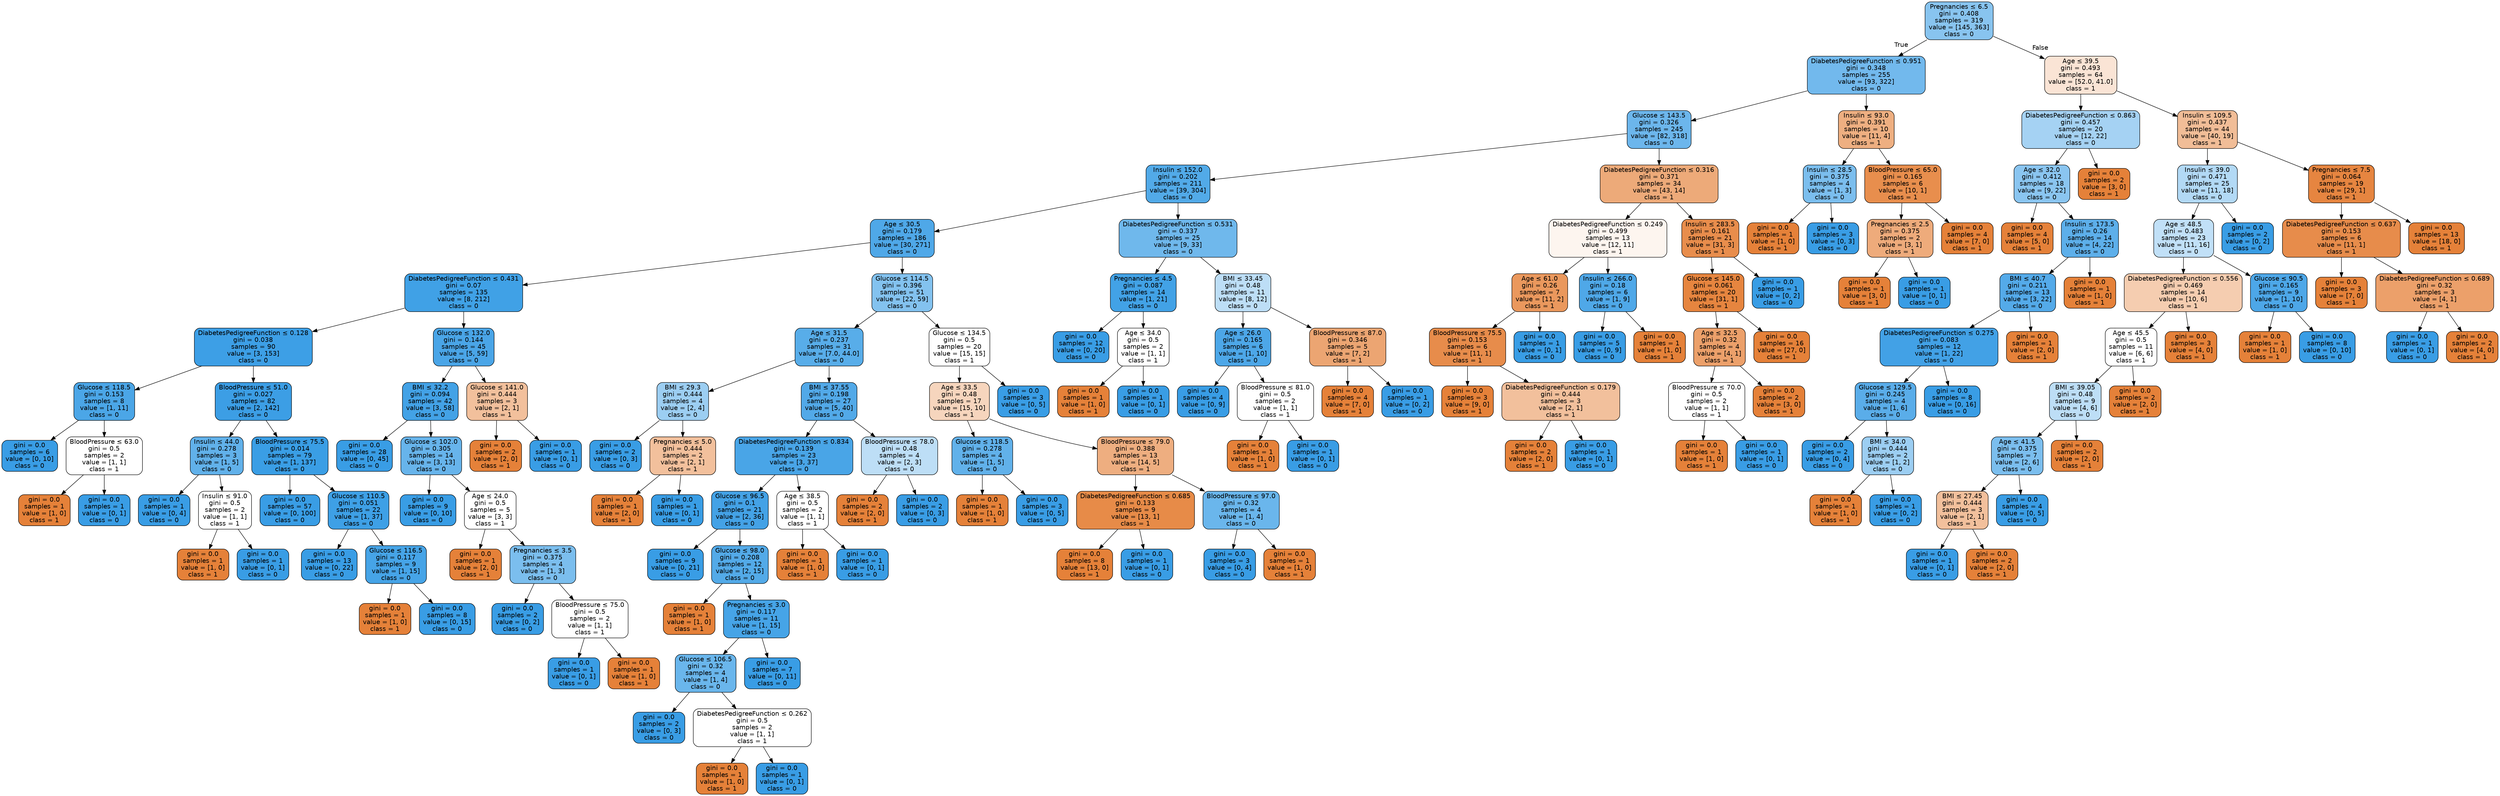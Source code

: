 digraph Tree {
node [shape=box, style="filled, rounded", color="black", fontname="helvetica"] ;
edge [fontname="helvetica"] ;
0 [label=<Pregnancies &le; 6.5<br/>gini = 0.408<br/>samples = 319<br/>value = [145, 363]<br/>class = 0>, fillcolor="#88c4ef"] ;
1 [label=<DiabetesPedigreeFunction &le; 0.951<br/>gini = 0.348<br/>samples = 255<br/>value = [93, 322]<br/>class = 0>, fillcolor="#72b9ed"] ;
0 -> 1 [labeldistance=2.5, labelangle=45, headlabel="True"] ;
2 [label=<Glucose &le; 143.5<br/>gini = 0.326<br/>samples = 245<br/>value = [82, 318]<br/>class = 0>, fillcolor="#6cb6ec"] ;
1 -> 2 ;
3 [label=<Insulin &le; 152.0<br/>gini = 0.202<br/>samples = 211<br/>value = [39, 304]<br/>class = 0>, fillcolor="#52aae8"] ;
2 -> 3 ;
4 [label=<Age &le; 30.5<br/>gini = 0.179<br/>samples = 186<br/>value = [30, 271]<br/>class = 0>, fillcolor="#4fa8e8"] ;
3 -> 4 ;
5 [label=<DiabetesPedigreeFunction &le; 0.431<br/>gini = 0.07<br/>samples = 135<br/>value = [8, 212]<br/>class = 0>, fillcolor="#40a1e6"] ;
4 -> 5 ;
6 [label=<DiabetesPedigreeFunction &le; 0.128<br/>gini = 0.038<br/>samples = 90<br/>value = [3, 153]<br/>class = 0>, fillcolor="#3d9fe6"] ;
5 -> 6 ;
7 [label=<Glucose &le; 118.5<br/>gini = 0.153<br/>samples = 8<br/>value = [1, 11]<br/>class = 0>, fillcolor="#4ba6e7"] ;
6 -> 7 ;
8 [label=<gini = 0.0<br/>samples = 6<br/>value = [0, 10]<br/>class = 0>, fillcolor="#399de5"] ;
7 -> 8 ;
9 [label=<BloodPressure &le; 63.0<br/>gini = 0.5<br/>samples = 2<br/>value = [1, 1]<br/>class = 1>, fillcolor="#ffffff"] ;
7 -> 9 ;
10 [label=<gini = 0.0<br/>samples = 1<br/>value = [1, 0]<br/>class = 1>, fillcolor="#e58139"] ;
9 -> 10 ;
11 [label=<gini = 0.0<br/>samples = 1<br/>value = [0, 1]<br/>class = 0>, fillcolor="#399de5"] ;
9 -> 11 ;
12 [label=<BloodPressure &le; 51.0<br/>gini = 0.027<br/>samples = 82<br/>value = [2, 142]<br/>class = 0>, fillcolor="#3c9ee5"] ;
6 -> 12 ;
13 [label=<Insulin &le; 44.0<br/>gini = 0.278<br/>samples = 3<br/>value = [1, 5]<br/>class = 0>, fillcolor="#61b1ea"] ;
12 -> 13 ;
14 [label=<gini = 0.0<br/>samples = 1<br/>value = [0, 4]<br/>class = 0>, fillcolor="#399de5"] ;
13 -> 14 ;
15 [label=<Insulin &le; 91.0<br/>gini = 0.5<br/>samples = 2<br/>value = [1, 1]<br/>class = 1>, fillcolor="#ffffff"] ;
13 -> 15 ;
16 [label=<gini = 0.0<br/>samples = 1<br/>value = [1, 0]<br/>class = 1>, fillcolor="#e58139"] ;
15 -> 16 ;
17 [label=<gini = 0.0<br/>samples = 1<br/>value = [0, 1]<br/>class = 0>, fillcolor="#399de5"] ;
15 -> 17 ;
18 [label=<BloodPressure &le; 75.5<br/>gini = 0.014<br/>samples = 79<br/>value = [1, 137]<br/>class = 0>, fillcolor="#3a9ee5"] ;
12 -> 18 ;
19 [label=<gini = 0.0<br/>samples = 57<br/>value = [0, 100]<br/>class = 0>, fillcolor="#399de5"] ;
18 -> 19 ;
20 [label=<Glucose &le; 110.5<br/>gini = 0.051<br/>samples = 22<br/>value = [1, 37]<br/>class = 0>, fillcolor="#3ea0e6"] ;
18 -> 20 ;
21 [label=<gini = 0.0<br/>samples = 13<br/>value = [0, 22]<br/>class = 0>, fillcolor="#399de5"] ;
20 -> 21 ;
22 [label=<Glucose &le; 116.5<br/>gini = 0.117<br/>samples = 9<br/>value = [1, 15]<br/>class = 0>, fillcolor="#46a4e7"] ;
20 -> 22 ;
23 [label=<gini = 0.0<br/>samples = 1<br/>value = [1, 0]<br/>class = 1>, fillcolor="#e58139"] ;
22 -> 23 ;
24 [label=<gini = 0.0<br/>samples = 8<br/>value = [0, 15]<br/>class = 0>, fillcolor="#399de5"] ;
22 -> 24 ;
25 [label=<Glucose &le; 132.0<br/>gini = 0.144<br/>samples = 45<br/>value = [5, 59]<br/>class = 0>, fillcolor="#4aa5e7"] ;
5 -> 25 ;
26 [label=<BMI &le; 32.2<br/>gini = 0.094<br/>samples = 42<br/>value = [3, 58]<br/>class = 0>, fillcolor="#43a2e6"] ;
25 -> 26 ;
27 [label=<gini = 0.0<br/>samples = 28<br/>value = [0, 45]<br/>class = 0>, fillcolor="#399de5"] ;
26 -> 27 ;
28 [label=<Glucose &le; 102.0<br/>gini = 0.305<br/>samples = 14<br/>value = [3, 13]<br/>class = 0>, fillcolor="#67b4eb"] ;
26 -> 28 ;
29 [label=<gini = 0.0<br/>samples = 9<br/>value = [0, 10]<br/>class = 0>, fillcolor="#399de5"] ;
28 -> 29 ;
30 [label=<Age &le; 24.0<br/>gini = 0.5<br/>samples = 5<br/>value = [3, 3]<br/>class = 1>, fillcolor="#ffffff"] ;
28 -> 30 ;
31 [label=<gini = 0.0<br/>samples = 1<br/>value = [2, 0]<br/>class = 1>, fillcolor="#e58139"] ;
30 -> 31 ;
32 [label=<Pregnancies &le; 3.5<br/>gini = 0.375<br/>samples = 4<br/>value = [1, 3]<br/>class = 0>, fillcolor="#7bbeee"] ;
30 -> 32 ;
33 [label=<gini = 0.0<br/>samples = 2<br/>value = [0, 2]<br/>class = 0>, fillcolor="#399de5"] ;
32 -> 33 ;
34 [label=<BloodPressure &le; 75.0<br/>gini = 0.5<br/>samples = 2<br/>value = [1, 1]<br/>class = 1>, fillcolor="#ffffff"] ;
32 -> 34 ;
35 [label=<gini = 0.0<br/>samples = 1<br/>value = [0, 1]<br/>class = 0>, fillcolor="#399de5"] ;
34 -> 35 ;
36 [label=<gini = 0.0<br/>samples = 1<br/>value = [1, 0]<br/>class = 1>, fillcolor="#e58139"] ;
34 -> 36 ;
37 [label=<Glucose &le; 141.0<br/>gini = 0.444<br/>samples = 3<br/>value = [2, 1]<br/>class = 1>, fillcolor="#f2c09c"] ;
25 -> 37 ;
38 [label=<gini = 0.0<br/>samples = 2<br/>value = [2, 0]<br/>class = 1>, fillcolor="#e58139"] ;
37 -> 38 ;
39 [label=<gini = 0.0<br/>samples = 1<br/>value = [0, 1]<br/>class = 0>, fillcolor="#399de5"] ;
37 -> 39 ;
40 [label=<Glucose &le; 114.5<br/>gini = 0.396<br/>samples = 51<br/>value = [22, 59]<br/>class = 0>, fillcolor="#83c2ef"] ;
4 -> 40 ;
41 [label=<Age &le; 31.5<br/>gini = 0.237<br/>samples = 31<br/>value = [7.0, 44.0]<br/>class = 0>, fillcolor="#58ade9"] ;
40 -> 41 ;
42 [label=<BMI &le; 29.3<br/>gini = 0.444<br/>samples = 4<br/>value = [2, 4]<br/>class = 0>, fillcolor="#9ccef2"] ;
41 -> 42 ;
43 [label=<gini = 0.0<br/>samples = 2<br/>value = [0, 3]<br/>class = 0>, fillcolor="#399de5"] ;
42 -> 43 ;
44 [label=<Pregnancies &le; 5.0<br/>gini = 0.444<br/>samples = 2<br/>value = [2, 1]<br/>class = 1>, fillcolor="#f2c09c"] ;
42 -> 44 ;
45 [label=<gini = 0.0<br/>samples = 1<br/>value = [2, 0]<br/>class = 1>, fillcolor="#e58139"] ;
44 -> 45 ;
46 [label=<gini = 0.0<br/>samples = 1<br/>value = [0, 1]<br/>class = 0>, fillcolor="#399de5"] ;
44 -> 46 ;
47 [label=<BMI &le; 37.55<br/>gini = 0.198<br/>samples = 27<br/>value = [5, 40]<br/>class = 0>, fillcolor="#52a9e8"] ;
41 -> 47 ;
48 [label=<DiabetesPedigreeFunction &le; 0.834<br/>gini = 0.139<br/>samples = 23<br/>value = [3, 37]<br/>class = 0>, fillcolor="#49a5e7"] ;
47 -> 48 ;
49 [label=<Glucose &le; 96.5<br/>gini = 0.1<br/>samples = 21<br/>value = [2, 36]<br/>class = 0>, fillcolor="#44a2e6"] ;
48 -> 49 ;
50 [label=<gini = 0.0<br/>samples = 9<br/>value = [0, 21]<br/>class = 0>, fillcolor="#399de5"] ;
49 -> 50 ;
51 [label=<Glucose &le; 98.0<br/>gini = 0.208<br/>samples = 12<br/>value = [2, 15]<br/>class = 0>, fillcolor="#53aae8"] ;
49 -> 51 ;
52 [label=<gini = 0.0<br/>samples = 1<br/>value = [1, 0]<br/>class = 1>, fillcolor="#e58139"] ;
51 -> 52 ;
53 [label=<Pregnancies &le; 3.0<br/>gini = 0.117<br/>samples = 11<br/>value = [1, 15]<br/>class = 0>, fillcolor="#46a4e7"] ;
51 -> 53 ;
54 [label=<Glucose &le; 106.5<br/>gini = 0.32<br/>samples = 4<br/>value = [1, 4]<br/>class = 0>, fillcolor="#6ab6ec"] ;
53 -> 54 ;
55 [label=<gini = 0.0<br/>samples = 2<br/>value = [0, 3]<br/>class = 0>, fillcolor="#399de5"] ;
54 -> 55 ;
56 [label=<DiabetesPedigreeFunction &le; 0.262<br/>gini = 0.5<br/>samples = 2<br/>value = [1, 1]<br/>class = 1>, fillcolor="#ffffff"] ;
54 -> 56 ;
57 [label=<gini = 0.0<br/>samples = 1<br/>value = [1, 0]<br/>class = 1>, fillcolor="#e58139"] ;
56 -> 57 ;
58 [label=<gini = 0.0<br/>samples = 1<br/>value = [0, 1]<br/>class = 0>, fillcolor="#399de5"] ;
56 -> 58 ;
59 [label=<gini = 0.0<br/>samples = 7<br/>value = [0, 11]<br/>class = 0>, fillcolor="#399de5"] ;
53 -> 59 ;
60 [label=<Age &le; 38.5<br/>gini = 0.5<br/>samples = 2<br/>value = [1, 1]<br/>class = 1>, fillcolor="#ffffff"] ;
48 -> 60 ;
61 [label=<gini = 0.0<br/>samples = 1<br/>value = [1, 0]<br/>class = 1>, fillcolor="#e58139"] ;
60 -> 61 ;
62 [label=<gini = 0.0<br/>samples = 1<br/>value = [0, 1]<br/>class = 0>, fillcolor="#399de5"] ;
60 -> 62 ;
63 [label=<BloodPressure &le; 78.0<br/>gini = 0.48<br/>samples = 4<br/>value = [2, 3]<br/>class = 0>, fillcolor="#bddef6"] ;
47 -> 63 ;
64 [label=<gini = 0.0<br/>samples = 2<br/>value = [2, 0]<br/>class = 1>, fillcolor="#e58139"] ;
63 -> 64 ;
65 [label=<gini = 0.0<br/>samples = 2<br/>value = [0, 3]<br/>class = 0>, fillcolor="#399de5"] ;
63 -> 65 ;
66 [label=<Glucose &le; 134.5<br/>gini = 0.5<br/>samples = 20<br/>value = [15, 15]<br/>class = 1>, fillcolor="#ffffff"] ;
40 -> 66 ;
67 [label=<Age &le; 33.5<br/>gini = 0.48<br/>samples = 17<br/>value = [15, 10]<br/>class = 1>, fillcolor="#f6d5bd"] ;
66 -> 67 ;
68 [label=<Glucose &le; 118.5<br/>gini = 0.278<br/>samples = 4<br/>value = [1, 5]<br/>class = 0>, fillcolor="#61b1ea"] ;
67 -> 68 ;
69 [label=<gini = 0.0<br/>samples = 1<br/>value = [1, 0]<br/>class = 1>, fillcolor="#e58139"] ;
68 -> 69 ;
70 [label=<gini = 0.0<br/>samples = 3<br/>value = [0, 5]<br/>class = 0>, fillcolor="#399de5"] ;
68 -> 70 ;
71 [label=<BloodPressure &le; 79.0<br/>gini = 0.388<br/>samples = 13<br/>value = [14, 5]<br/>class = 1>, fillcolor="#eeae80"] ;
67 -> 71 ;
72 [label=<DiabetesPedigreeFunction &le; 0.685<br/>gini = 0.133<br/>samples = 9<br/>value = [13, 1]<br/>class = 1>, fillcolor="#e78b48"] ;
71 -> 72 ;
73 [label=<gini = 0.0<br/>samples = 8<br/>value = [13, 0]<br/>class = 1>, fillcolor="#e58139"] ;
72 -> 73 ;
74 [label=<gini = 0.0<br/>samples = 1<br/>value = [0, 1]<br/>class = 0>, fillcolor="#399de5"] ;
72 -> 74 ;
75 [label=<BloodPressure &le; 97.0<br/>gini = 0.32<br/>samples = 4<br/>value = [1, 4]<br/>class = 0>, fillcolor="#6ab6ec"] ;
71 -> 75 ;
76 [label=<gini = 0.0<br/>samples = 3<br/>value = [0, 4]<br/>class = 0>, fillcolor="#399de5"] ;
75 -> 76 ;
77 [label=<gini = 0.0<br/>samples = 1<br/>value = [1, 0]<br/>class = 1>, fillcolor="#e58139"] ;
75 -> 77 ;
78 [label=<gini = 0.0<br/>samples = 3<br/>value = [0, 5]<br/>class = 0>, fillcolor="#399de5"] ;
66 -> 78 ;
79 [label=<DiabetesPedigreeFunction &le; 0.531<br/>gini = 0.337<br/>samples = 25<br/>value = [9, 33]<br/>class = 0>, fillcolor="#6fb8ec"] ;
3 -> 79 ;
80 [label=<Pregnancies &le; 4.5<br/>gini = 0.087<br/>samples = 14<br/>value = [1, 21]<br/>class = 0>, fillcolor="#42a2e6"] ;
79 -> 80 ;
81 [label=<gini = 0.0<br/>samples = 12<br/>value = [0, 20]<br/>class = 0>, fillcolor="#399de5"] ;
80 -> 81 ;
82 [label=<Age &le; 34.0<br/>gini = 0.5<br/>samples = 2<br/>value = [1, 1]<br/>class = 1>, fillcolor="#ffffff"] ;
80 -> 82 ;
83 [label=<gini = 0.0<br/>samples = 1<br/>value = [1, 0]<br/>class = 1>, fillcolor="#e58139"] ;
82 -> 83 ;
84 [label=<gini = 0.0<br/>samples = 1<br/>value = [0, 1]<br/>class = 0>, fillcolor="#399de5"] ;
82 -> 84 ;
85 [label=<BMI &le; 33.45<br/>gini = 0.48<br/>samples = 11<br/>value = [8, 12]<br/>class = 0>, fillcolor="#bddef6"] ;
79 -> 85 ;
86 [label=<Age &le; 26.0<br/>gini = 0.165<br/>samples = 6<br/>value = [1, 10]<br/>class = 0>, fillcolor="#4da7e8"] ;
85 -> 86 ;
87 [label=<gini = 0.0<br/>samples = 4<br/>value = [0, 9]<br/>class = 0>, fillcolor="#399de5"] ;
86 -> 87 ;
88 [label=<BloodPressure &le; 81.0<br/>gini = 0.5<br/>samples = 2<br/>value = [1, 1]<br/>class = 1>, fillcolor="#ffffff"] ;
86 -> 88 ;
89 [label=<gini = 0.0<br/>samples = 1<br/>value = [1, 0]<br/>class = 1>, fillcolor="#e58139"] ;
88 -> 89 ;
90 [label=<gini = 0.0<br/>samples = 1<br/>value = [0, 1]<br/>class = 0>, fillcolor="#399de5"] ;
88 -> 90 ;
91 [label=<BloodPressure &le; 87.0<br/>gini = 0.346<br/>samples = 5<br/>value = [7, 2]<br/>class = 1>, fillcolor="#eca572"] ;
85 -> 91 ;
92 [label=<gini = 0.0<br/>samples = 4<br/>value = [7, 0]<br/>class = 1>, fillcolor="#e58139"] ;
91 -> 92 ;
93 [label=<gini = 0.0<br/>samples = 1<br/>value = [0, 2]<br/>class = 0>, fillcolor="#399de5"] ;
91 -> 93 ;
94 [label=<DiabetesPedigreeFunction &le; 0.316<br/>gini = 0.371<br/>samples = 34<br/>value = [43, 14]<br/>class = 1>, fillcolor="#edaa79"] ;
2 -> 94 ;
95 [label=<DiabetesPedigreeFunction &le; 0.249<br/>gini = 0.499<br/>samples = 13<br/>value = [12, 11]<br/>class = 1>, fillcolor="#fdf5ef"] ;
94 -> 95 ;
96 [label=<Age &le; 61.0<br/>gini = 0.26<br/>samples = 7<br/>value = [11, 2]<br/>class = 1>, fillcolor="#ea985d"] ;
95 -> 96 ;
97 [label=<BloodPressure &le; 75.5<br/>gini = 0.153<br/>samples = 6<br/>value = [11, 1]<br/>class = 1>, fillcolor="#e78c4b"] ;
96 -> 97 ;
98 [label=<gini = 0.0<br/>samples = 3<br/>value = [9, 0]<br/>class = 1>, fillcolor="#e58139"] ;
97 -> 98 ;
99 [label=<DiabetesPedigreeFunction &le; 0.179<br/>gini = 0.444<br/>samples = 3<br/>value = [2, 1]<br/>class = 1>, fillcolor="#f2c09c"] ;
97 -> 99 ;
100 [label=<gini = 0.0<br/>samples = 2<br/>value = [2, 0]<br/>class = 1>, fillcolor="#e58139"] ;
99 -> 100 ;
101 [label=<gini = 0.0<br/>samples = 1<br/>value = [0, 1]<br/>class = 0>, fillcolor="#399de5"] ;
99 -> 101 ;
102 [label=<gini = 0.0<br/>samples = 1<br/>value = [0, 1]<br/>class = 0>, fillcolor="#399de5"] ;
96 -> 102 ;
103 [label=<Insulin &le; 266.0<br/>gini = 0.18<br/>samples = 6<br/>value = [1, 9]<br/>class = 0>, fillcolor="#4fa8e8"] ;
95 -> 103 ;
104 [label=<gini = 0.0<br/>samples = 5<br/>value = [0, 9]<br/>class = 0>, fillcolor="#399de5"] ;
103 -> 104 ;
105 [label=<gini = 0.0<br/>samples = 1<br/>value = [1, 0]<br/>class = 1>, fillcolor="#e58139"] ;
103 -> 105 ;
106 [label=<Insulin &le; 283.5<br/>gini = 0.161<br/>samples = 21<br/>value = [31, 3]<br/>class = 1>, fillcolor="#e88d4c"] ;
94 -> 106 ;
107 [label=<Glucose &le; 145.0<br/>gini = 0.061<br/>samples = 20<br/>value = [31, 1]<br/>class = 1>, fillcolor="#e6853f"] ;
106 -> 107 ;
108 [label=<Age &le; 32.5<br/>gini = 0.32<br/>samples = 4<br/>value = [4, 1]<br/>class = 1>, fillcolor="#eca06a"] ;
107 -> 108 ;
109 [label=<BloodPressure &le; 70.0<br/>gini = 0.5<br/>samples = 2<br/>value = [1, 1]<br/>class = 1>, fillcolor="#ffffff"] ;
108 -> 109 ;
110 [label=<gini = 0.0<br/>samples = 1<br/>value = [1, 0]<br/>class = 1>, fillcolor="#e58139"] ;
109 -> 110 ;
111 [label=<gini = 0.0<br/>samples = 1<br/>value = [0, 1]<br/>class = 0>, fillcolor="#399de5"] ;
109 -> 111 ;
112 [label=<gini = 0.0<br/>samples = 2<br/>value = [3, 0]<br/>class = 1>, fillcolor="#e58139"] ;
108 -> 112 ;
113 [label=<gini = 0.0<br/>samples = 16<br/>value = [27, 0]<br/>class = 1>, fillcolor="#e58139"] ;
107 -> 113 ;
114 [label=<gini = 0.0<br/>samples = 1<br/>value = [0, 2]<br/>class = 0>, fillcolor="#399de5"] ;
106 -> 114 ;
115 [label=<Insulin &le; 93.0<br/>gini = 0.391<br/>samples = 10<br/>value = [11, 4]<br/>class = 1>, fillcolor="#eeaf81"] ;
1 -> 115 ;
116 [label=<Insulin &le; 28.5<br/>gini = 0.375<br/>samples = 4<br/>value = [1, 3]<br/>class = 0>, fillcolor="#7bbeee"] ;
115 -> 116 ;
117 [label=<gini = 0.0<br/>samples = 1<br/>value = [1, 0]<br/>class = 1>, fillcolor="#e58139"] ;
116 -> 117 ;
118 [label=<gini = 0.0<br/>samples = 3<br/>value = [0, 3]<br/>class = 0>, fillcolor="#399de5"] ;
116 -> 118 ;
119 [label=<BloodPressure &le; 65.0<br/>gini = 0.165<br/>samples = 6<br/>value = [10, 1]<br/>class = 1>, fillcolor="#e88e4d"] ;
115 -> 119 ;
120 [label=<Pregnancies &le; 2.5<br/>gini = 0.375<br/>samples = 2<br/>value = [3, 1]<br/>class = 1>, fillcolor="#eeab7b"] ;
119 -> 120 ;
121 [label=<gini = 0.0<br/>samples = 1<br/>value = [3, 0]<br/>class = 1>, fillcolor="#e58139"] ;
120 -> 121 ;
122 [label=<gini = 0.0<br/>samples = 1<br/>value = [0, 1]<br/>class = 0>, fillcolor="#399de5"] ;
120 -> 122 ;
123 [label=<gini = 0.0<br/>samples = 4<br/>value = [7, 0]<br/>class = 1>, fillcolor="#e58139"] ;
119 -> 123 ;
124 [label=<Age &le; 39.5<br/>gini = 0.493<br/>samples = 64<br/>value = [52.0, 41.0]<br/>class = 1>, fillcolor="#fae4d5"] ;
0 -> 124 [labeldistance=2.5, labelangle=-45, headlabel="False"] ;
125 [label=<DiabetesPedigreeFunction &le; 0.863<br/>gini = 0.457<br/>samples = 20<br/>value = [12, 22]<br/>class = 0>, fillcolor="#a5d2f3"] ;
124 -> 125 ;
126 [label=<Age &le; 32.0<br/>gini = 0.412<br/>samples = 18<br/>value = [9, 22]<br/>class = 0>, fillcolor="#8ac5f0"] ;
125 -> 126 ;
127 [label=<gini = 0.0<br/>samples = 4<br/>value = [5, 0]<br/>class = 1>, fillcolor="#e58139"] ;
126 -> 127 ;
128 [label=<Insulin &le; 173.5<br/>gini = 0.26<br/>samples = 14<br/>value = [4, 22]<br/>class = 0>, fillcolor="#5dafea"] ;
126 -> 128 ;
129 [label=<BMI &le; 40.7<br/>gini = 0.211<br/>samples = 13<br/>value = [3, 22]<br/>class = 0>, fillcolor="#54aae9"] ;
128 -> 129 ;
130 [label=<DiabetesPedigreeFunction &le; 0.275<br/>gini = 0.083<br/>samples = 12<br/>value = [1, 22]<br/>class = 0>, fillcolor="#42a1e6"] ;
129 -> 130 ;
131 [label=<Glucose &le; 129.5<br/>gini = 0.245<br/>samples = 4<br/>value = [1, 6]<br/>class = 0>, fillcolor="#5aade9"] ;
130 -> 131 ;
132 [label=<gini = 0.0<br/>samples = 2<br/>value = [0, 4]<br/>class = 0>, fillcolor="#399de5"] ;
131 -> 132 ;
133 [label=<BMI &le; 34.0<br/>gini = 0.444<br/>samples = 2<br/>value = [1, 2]<br/>class = 0>, fillcolor="#9ccef2"] ;
131 -> 133 ;
134 [label=<gini = 0.0<br/>samples = 1<br/>value = [1, 0]<br/>class = 1>, fillcolor="#e58139"] ;
133 -> 134 ;
135 [label=<gini = 0.0<br/>samples = 1<br/>value = [0, 2]<br/>class = 0>, fillcolor="#399de5"] ;
133 -> 135 ;
136 [label=<gini = 0.0<br/>samples = 8<br/>value = [0, 16]<br/>class = 0>, fillcolor="#399de5"] ;
130 -> 136 ;
137 [label=<gini = 0.0<br/>samples = 1<br/>value = [2, 0]<br/>class = 1>, fillcolor="#e58139"] ;
129 -> 137 ;
138 [label=<gini = 0.0<br/>samples = 1<br/>value = [1, 0]<br/>class = 1>, fillcolor="#e58139"] ;
128 -> 138 ;
139 [label=<gini = 0.0<br/>samples = 2<br/>value = [3, 0]<br/>class = 1>, fillcolor="#e58139"] ;
125 -> 139 ;
140 [label=<Insulin &le; 109.5<br/>gini = 0.437<br/>samples = 44<br/>value = [40, 19]<br/>class = 1>, fillcolor="#f1bd97"] ;
124 -> 140 ;
141 [label=<Insulin &le; 39.0<br/>gini = 0.471<br/>samples = 25<br/>value = [11, 18]<br/>class = 0>, fillcolor="#b2d9f5"] ;
140 -> 141 ;
142 [label=<Age &le; 48.5<br/>gini = 0.483<br/>samples = 23<br/>value = [11, 16]<br/>class = 0>, fillcolor="#c1e0f7"] ;
141 -> 142 ;
143 [label=<DiabetesPedigreeFunction &le; 0.556<br/>gini = 0.469<br/>samples = 14<br/>value = [10, 6]<br/>class = 1>, fillcolor="#f5cdb0"] ;
142 -> 143 ;
144 [label=<Age &le; 45.5<br/>gini = 0.5<br/>samples = 11<br/>value = [6, 6]<br/>class = 1>, fillcolor="#ffffff"] ;
143 -> 144 ;
145 [label=<BMI &le; 39.05<br/>gini = 0.48<br/>samples = 9<br/>value = [4, 6]<br/>class = 0>, fillcolor="#bddef6"] ;
144 -> 145 ;
146 [label=<Age &le; 41.5<br/>gini = 0.375<br/>samples = 7<br/>value = [2, 6]<br/>class = 0>, fillcolor="#7bbeee"] ;
145 -> 146 ;
147 [label=<BMI &le; 27.45<br/>gini = 0.444<br/>samples = 3<br/>value = [2, 1]<br/>class = 1>, fillcolor="#f2c09c"] ;
146 -> 147 ;
148 [label=<gini = 0.0<br/>samples = 1<br/>value = [0, 1]<br/>class = 0>, fillcolor="#399de5"] ;
147 -> 148 ;
149 [label=<gini = 0.0<br/>samples = 2<br/>value = [2, 0]<br/>class = 1>, fillcolor="#e58139"] ;
147 -> 149 ;
150 [label=<gini = 0.0<br/>samples = 4<br/>value = [0, 5]<br/>class = 0>, fillcolor="#399de5"] ;
146 -> 150 ;
151 [label=<gini = 0.0<br/>samples = 2<br/>value = [2, 0]<br/>class = 1>, fillcolor="#e58139"] ;
145 -> 151 ;
152 [label=<gini = 0.0<br/>samples = 2<br/>value = [2, 0]<br/>class = 1>, fillcolor="#e58139"] ;
144 -> 152 ;
153 [label=<gini = 0.0<br/>samples = 3<br/>value = [4, 0]<br/>class = 1>, fillcolor="#e58139"] ;
143 -> 153 ;
154 [label=<Glucose &le; 90.5<br/>gini = 0.165<br/>samples = 9<br/>value = [1, 10]<br/>class = 0>, fillcolor="#4da7e8"] ;
142 -> 154 ;
155 [label=<gini = 0.0<br/>samples = 1<br/>value = [1, 0]<br/>class = 1>, fillcolor="#e58139"] ;
154 -> 155 ;
156 [label=<gini = 0.0<br/>samples = 8<br/>value = [0, 10]<br/>class = 0>, fillcolor="#399de5"] ;
154 -> 156 ;
157 [label=<gini = 0.0<br/>samples = 2<br/>value = [0, 2]<br/>class = 0>, fillcolor="#399de5"] ;
141 -> 157 ;
158 [label=<Pregnancies &le; 7.5<br/>gini = 0.064<br/>samples = 19<br/>value = [29, 1]<br/>class = 1>, fillcolor="#e68540"] ;
140 -> 158 ;
159 [label=<DiabetesPedigreeFunction &le; 0.637<br/>gini = 0.153<br/>samples = 6<br/>value = [11, 1]<br/>class = 1>, fillcolor="#e78c4b"] ;
158 -> 159 ;
160 [label=<gini = 0.0<br/>samples = 3<br/>value = [7, 0]<br/>class = 1>, fillcolor="#e58139"] ;
159 -> 160 ;
161 [label=<DiabetesPedigreeFunction &le; 0.689<br/>gini = 0.32<br/>samples = 3<br/>value = [4, 1]<br/>class = 1>, fillcolor="#eca06a"] ;
159 -> 161 ;
162 [label=<gini = 0.0<br/>samples = 1<br/>value = [0, 1]<br/>class = 0>, fillcolor="#399de5"] ;
161 -> 162 ;
163 [label=<gini = 0.0<br/>samples = 2<br/>value = [4, 0]<br/>class = 1>, fillcolor="#e58139"] ;
161 -> 163 ;
164 [label=<gini = 0.0<br/>samples = 13<br/>value = [18, 0]<br/>class = 1>, fillcolor="#e58139"] ;
158 -> 164 ;
}